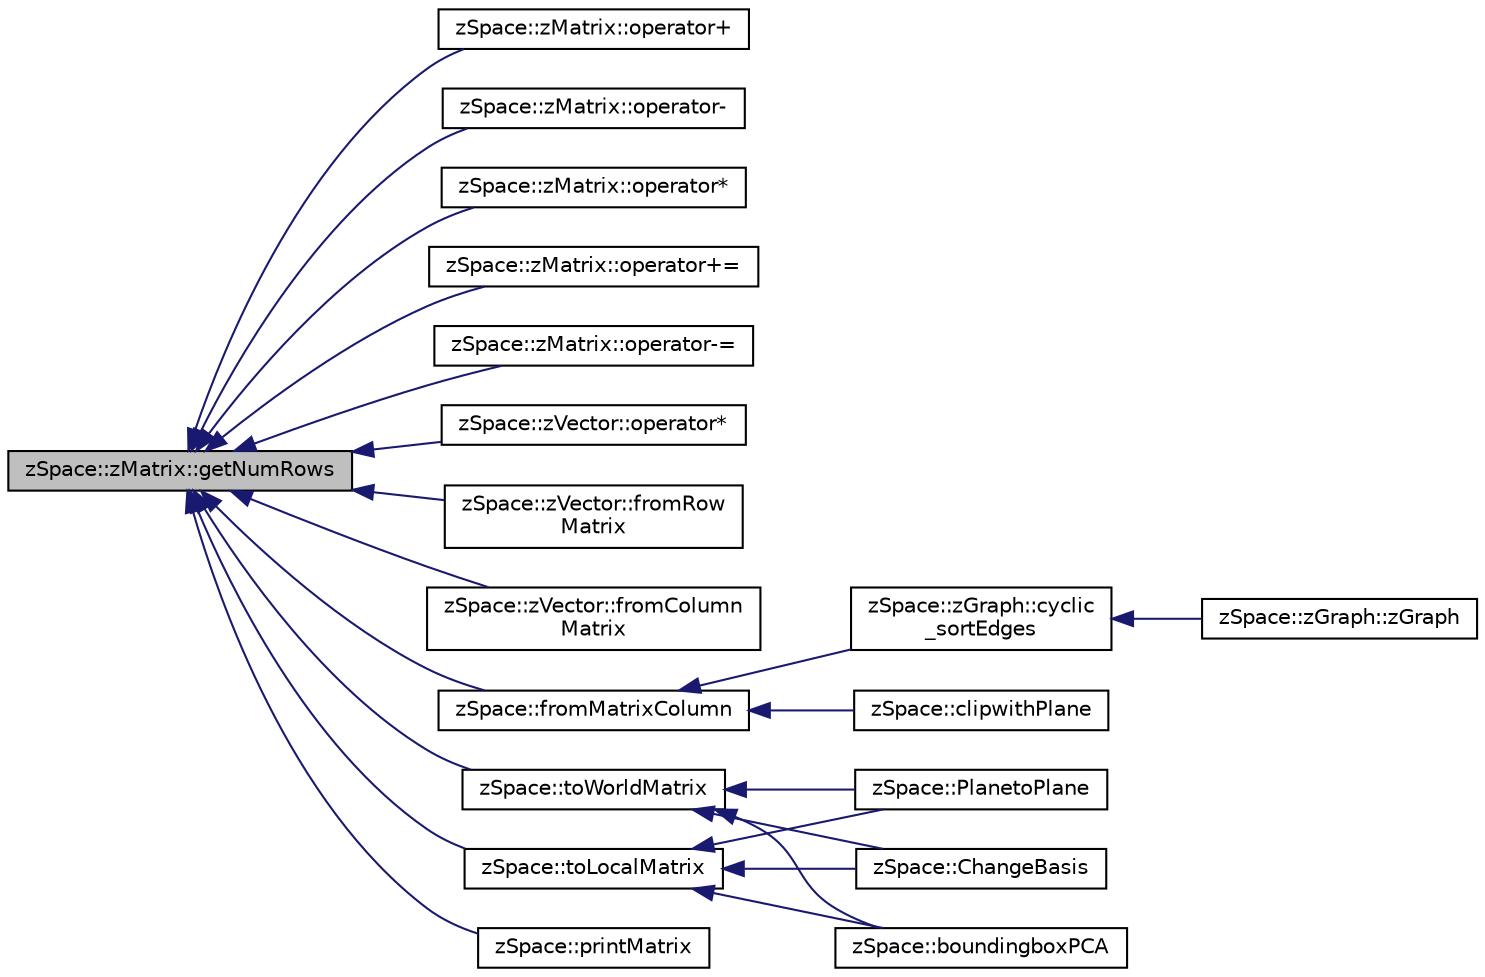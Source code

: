 digraph "zSpace::zMatrix::getNumRows"
{
  edge [fontname="Helvetica",fontsize="10",labelfontname="Helvetica",labelfontsize="10"];
  node [fontname="Helvetica",fontsize="10",shape=record];
  rankdir="LR";
  Node47 [label="zSpace::zMatrix::getNumRows",height=0.2,width=0.4,color="black", fillcolor="grey75", style="filled", fontcolor="black"];
  Node47 -> Node48 [dir="back",color="midnightblue",fontsize="10",style="solid",fontname="Helvetica"];
  Node48 [label="zSpace::zMatrix::operator+",height=0.2,width=0.4,color="black", fillcolor="white", style="filled",URL="$classz_space_1_1z_matrix.html#a26441ad72e77c2954829e24a78f8df82",tooltip="This operator is used for matrix addition. "];
  Node47 -> Node49 [dir="back",color="midnightblue",fontsize="10",style="solid",fontname="Helvetica"];
  Node49 [label="zSpace::zMatrix::operator-",height=0.2,width=0.4,color="black", fillcolor="white", style="filled",URL="$classz_space_1_1z_matrix.html#afaa326b6909e926cb4848ba78654e973",tooltip="This operator is used for matrix subtraction. "];
  Node47 -> Node50 [dir="back",color="midnightblue",fontsize="10",style="solid",fontname="Helvetica"];
  Node50 [label="zSpace::zMatrix::operator*",height=0.2,width=0.4,color="black", fillcolor="white", style="filled",URL="$classz_space_1_1z_matrix.html#add605d3bcc6aab142a799671171821e8",tooltip="This operator is used for matrix multiplication. "];
  Node47 -> Node51 [dir="back",color="midnightblue",fontsize="10",style="solid",fontname="Helvetica"];
  Node51 [label="zSpace::zMatrix::operator+=",height=0.2,width=0.4,color="black", fillcolor="white", style="filled",URL="$classz_space_1_1z_matrix.html#af1ce91b548b450da6a2573280694fc69",tooltip="This operator is used for matrix addition and assigment of the result to the current matrix..."];
  Node47 -> Node52 [dir="back",color="midnightblue",fontsize="10",style="solid",fontname="Helvetica"];
  Node52 [label="zSpace::zMatrix::operator-=",height=0.2,width=0.4,color="black", fillcolor="white", style="filled",URL="$classz_space_1_1z_matrix.html#afcbeb89e1fec61a8ae71c921fb5c1be7",tooltip="This operator is used for matrix subtraction and assigment of the result to the current matrix..."];
  Node47 -> Node53 [dir="back",color="midnightblue",fontsize="10",style="solid",fontname="Helvetica"];
  Node53 [label="zSpace::zVector::operator*",height=0.2,width=0.4,color="black", fillcolor="white", style="filled",URL="$classz_space_1_1z_vector.html#a8e674c9f4e04a4685f0571f95734ca82",tooltip="This operator is used for 4x4 / 3X3 matrix muliplication of a vector. "];
  Node47 -> Node54 [dir="back",color="midnightblue",fontsize="10",style="solid",fontname="Helvetica"];
  Node54 [label="zSpace::zVector::fromRow\lMatrix",height=0.2,width=0.4,color="black", fillcolor="white", style="filled",URL="$classz_space_1_1z_vector.html#a10c955506bd52a5a845e58f680632b50",tooltip="This method returns the vector from the input row matrix. "];
  Node47 -> Node55 [dir="back",color="midnightblue",fontsize="10",style="solid",fontname="Helvetica"];
  Node55 [label="zSpace::zVector::fromColumn\lMatrix",height=0.2,width=0.4,color="black", fillcolor="white", style="filled",URL="$classz_space_1_1z_vector.html#a12b8d25bfa4d24a70e24faeb5114931e",tooltip="This method returns the vector from the input column matrix. "];
  Node47 -> Node56 [dir="back",color="midnightblue",fontsize="10",style="solid",fontname="Helvetica"];
  Node56 [label="zSpace::fromMatrixColumn",height=0.2,width=0.4,color="black", fillcolor="white", style="filled",URL="$group__z_vector_matrix_utilities.html#ga57229ba8064031163267f155e9236d7e",tooltip="This method returns extracts a zVector from the input matrix column. "];
  Node56 -> Node57 [dir="back",color="midnightblue",fontsize="10",style="solid",fontname="Helvetica"];
  Node57 [label="zSpace::clipwithPlane",height=0.2,width=0.4,color="black", fillcolor="white", style="filled",URL="$group__z_scalar_field2_d_utilities.html#gaca32f244ab7a2dbd98378990ec1edfa6",tooltip="This method uses an input plane to clip an existing scalar field. "];
  Node56 -> Node58 [dir="back",color="midnightblue",fontsize="10",style="solid",fontname="Helvetica"];
  Node58 [label="zSpace::zGraph::cyclic\l_sortEdges",height=0.2,width=0.4,color="black", fillcolor="white", style="filled",URL="$classz_space_1_1z_graph.html#abe3788c9346ebecb3aaee6f1b538293a",tooltip="This method sorts edges cyclically around a given vertex using a bestfit plane. "];
  Node58 -> Node59 [dir="back",color="midnightblue",fontsize="10",style="solid",fontname="Helvetica"];
  Node59 [label="zSpace::zGraph::zGraph",height=0.2,width=0.4,color="black", fillcolor="white", style="filled",URL="$classz_space_1_1z_graph.html#a7a53b68f1efa596293b85259464cf3ff",tooltip="Overloaded constructor. "];
  Node47 -> Node60 [dir="back",color="midnightblue",fontsize="10",style="solid",fontname="Helvetica"];
  Node60 [label="zSpace::toWorldMatrix",height=0.2,width=0.4,color="black", fillcolor="white", style="filled",URL="$group__z_vector_matrix_utilities.html#gae38960f4001de62196fbdacc7c8be53e",tooltip="This method computes the tranformation to the world space of the input 4x4 matrix. "];
  Node60 -> Node61 [dir="back",color="midnightblue",fontsize="10",style="solid",fontname="Helvetica"];
  Node61 [label="zSpace::PlanetoPlane",height=0.2,width=0.4,color="black", fillcolor="white", style="filled",URL="$group__z_vector_matrix_utilities.html#ga5ca0bb8666f0cb1b43fc6de191f3cfaa",tooltip="This method computes the tranformation from one 4X4 matrix to another. "];
  Node60 -> Node62 [dir="back",color="midnightblue",fontsize="10",style="solid",fontname="Helvetica"];
  Node62 [label="zSpace::ChangeBasis",height=0.2,width=0.4,color="black", fillcolor="white", style="filled",URL="$group__z_vector_matrix_utilities.html#ga60aec2272693d052ec4cf78de73b4572",tooltip="This method computes the tranformation to change the baseis from one 4X4 matrix to another..."];
  Node60 -> Node63 [dir="back",color="midnightblue",fontsize="10",style="solid",fontname="Helvetica"];
  Node63 [label="zSpace::boundingboxPCA",height=0.2,width=0.4,color="black", fillcolor="white", style="filled",URL="$group__z_vector_matrix_utilities.html#gae2aefe021083b57bd53dd24d34704dbf",tooltip="This method computes the bounding box for the given points using PCA. "];
  Node47 -> Node64 [dir="back",color="midnightblue",fontsize="10",style="solid",fontname="Helvetica"];
  Node64 [label="zSpace::toLocalMatrix",height=0.2,width=0.4,color="black", fillcolor="white", style="filled",URL="$group__z_vector_matrix_utilities.html#ga512c22d67a286a9d266a30c4944ce5e9",tooltip="This method computes the tranformation to the local space of the input 4x4 matrix. "];
  Node64 -> Node61 [dir="back",color="midnightblue",fontsize="10",style="solid",fontname="Helvetica"];
  Node64 -> Node62 [dir="back",color="midnightblue",fontsize="10",style="solid",fontname="Helvetica"];
  Node64 -> Node63 [dir="back",color="midnightblue",fontsize="10",style="solid",fontname="Helvetica"];
  Node47 -> Node65 [dir="back",color="midnightblue",fontsize="10",style="solid",fontname="Helvetica"];
  Node65 [label="zSpace::printMatrix",height=0.2,width=0.4,color="black", fillcolor="white", style="filled",URL="$group__z_print_utilities.html#ga39c1cea9e659a5977a50288ddc9e399b",tooltip="This methods prints the zMatrix values to the console. "];
}
